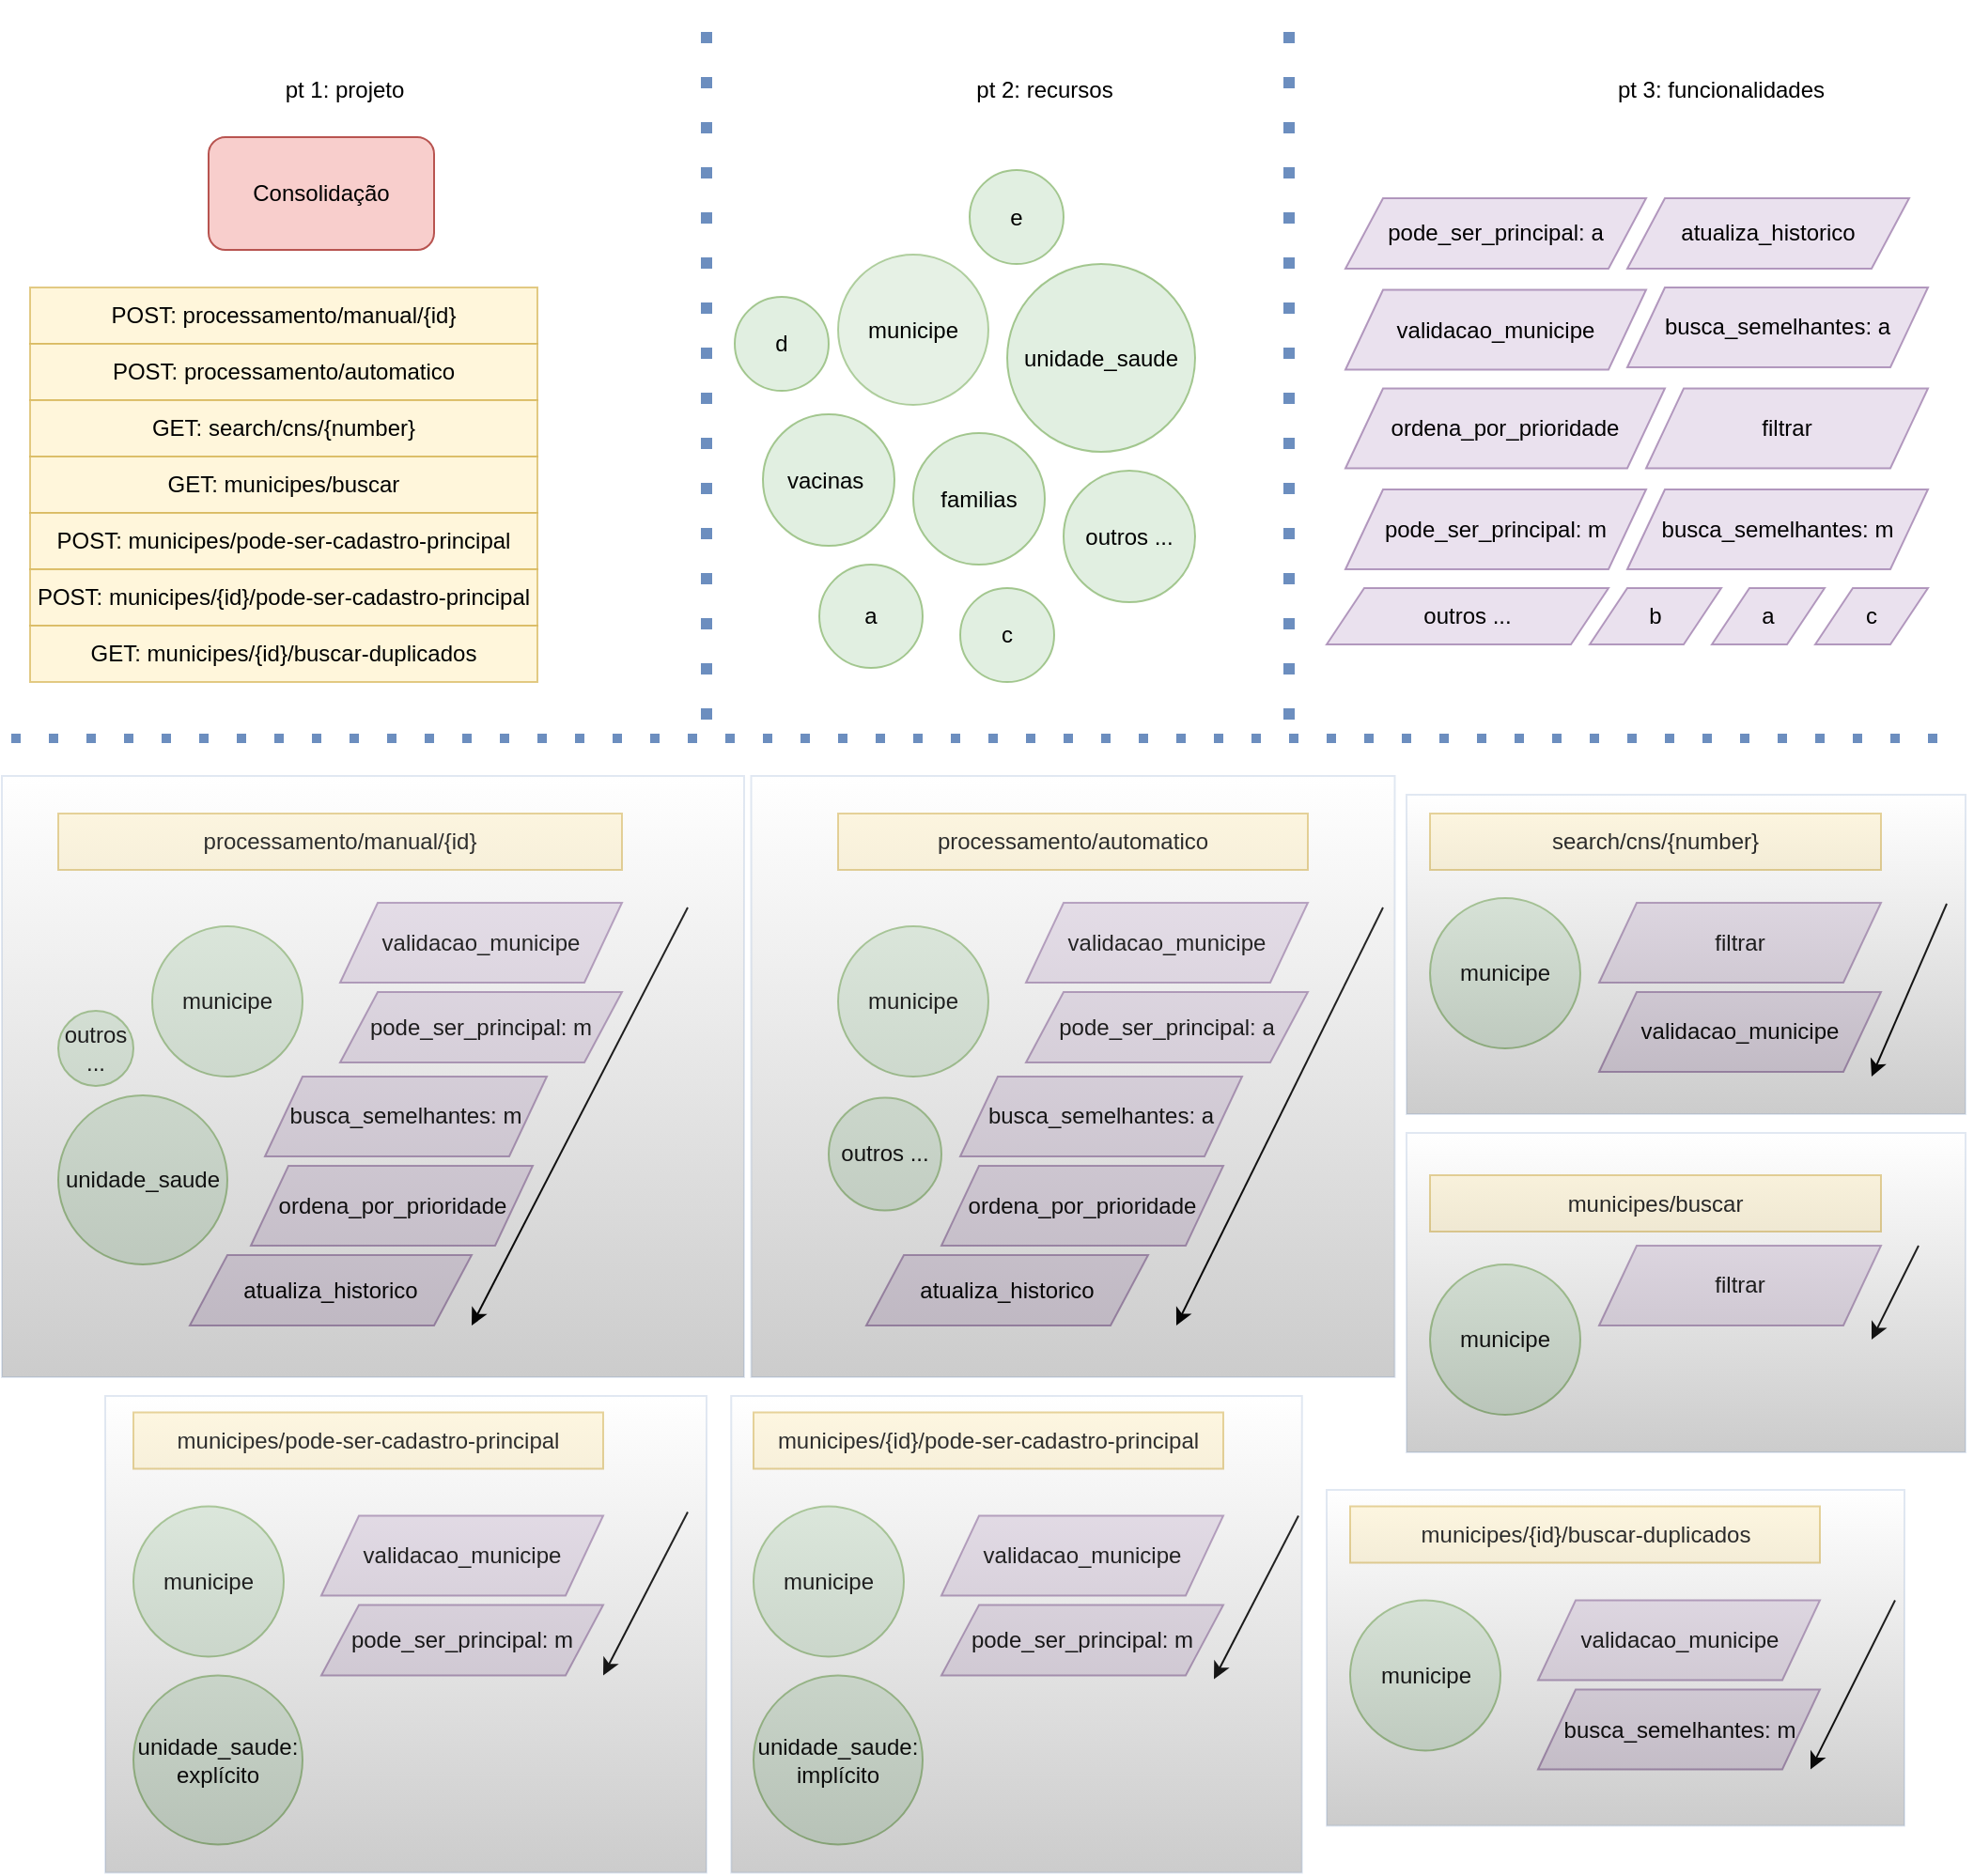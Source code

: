 <mxfile version="21.2.9" type="google">
  <diagram name="Página-1" id="2PelOUKAJDzZEyYdurG3">
    <mxGraphModel dx="2440" dy="907" grid="1" gridSize="10" guides="1" tooltips="1" connect="1" arrows="1" fold="1" page="1" pageScale="1" pageWidth="827" pageHeight="1169" math="0" shadow="0">
      <root>
        <mxCell id="0" />
        <mxCell id="1" parent="0" />
        <mxCell id="snibSf5VbSSz-1fi_0Mq-1" value="POST: processamento/manual/{id}" style="rounded=0;whiteSpace=wrap;html=1;fillColor=#fff2cc;strokeColor=#d6b656;opacity=70;" vertex="1" parent="1">
          <mxGeometry x="50" y="180" width="270" height="30" as="geometry" />
        </mxCell>
        <mxCell id="snibSf5VbSSz-1fi_0Mq-2" value="POST: processamento/automatico" style="rounded=0;whiteSpace=wrap;html=1;fillColor=#fff2cc;strokeColor=#d6b656;opacity=70;" vertex="1" parent="1">
          <mxGeometry x="50" y="210" width="270" height="30" as="geometry" />
        </mxCell>
        <mxCell id="snibSf5VbSSz-1fi_0Mq-3" value="GET: search/cns/{number}" style="rounded=0;whiteSpace=wrap;html=1;fillColor=#fff2cc;strokeColor=#d6b656;opacity=70;" vertex="1" parent="1">
          <mxGeometry x="50" y="240" width="270" height="30" as="geometry" />
        </mxCell>
        <mxCell id="snibSf5VbSSz-1fi_0Mq-4" value="GET: municipes/buscar" style="rounded=0;whiteSpace=wrap;html=1;fillColor=#fff2cc;strokeColor=#d6b656;opacity=70;" vertex="1" parent="1">
          <mxGeometry x="50" y="270" width="270" height="30" as="geometry" />
        </mxCell>
        <mxCell id="snibSf5VbSSz-1fi_0Mq-5" value="POST: municipes/pode-ser-cadastro-principal" style="rounded=0;whiteSpace=wrap;html=1;fillColor=#fff2cc;strokeColor=#d6b656;opacity=70;" vertex="1" parent="1">
          <mxGeometry x="50" y="300" width="270" height="30" as="geometry" />
        </mxCell>
        <mxCell id="snibSf5VbSSz-1fi_0Mq-6" value="POST: municipes/{id}/pode-ser-cadastro-principal" style="rounded=0;whiteSpace=wrap;html=1;fillColor=#fff2cc;strokeColor=#d6b656;opacity=70;" vertex="1" parent="1">
          <mxGeometry x="50" y="330" width="270" height="30" as="geometry" />
        </mxCell>
        <mxCell id="snibSf5VbSSz-1fi_0Mq-7" value="GET: municipes/{id}/buscar-duplicados" style="rounded=0;whiteSpace=wrap;html=1;fillColor=#fff2cc;strokeColor=#d6b656;opacity=70;" vertex="1" parent="1">
          <mxGeometry x="50" y="360" width="270" height="30" as="geometry" />
        </mxCell>
        <mxCell id="snibSf5VbSSz-1fi_0Mq-8" value="Consolidação" style="rounded=1;whiteSpace=wrap;html=1;fillColor=#f8cecc;strokeColor=#b85450;" vertex="1" parent="1">
          <mxGeometry x="145" y="100" width="120" height="60" as="geometry" />
        </mxCell>
        <mxCell id="snibSf5VbSSz-1fi_0Mq-11" value="pt 1: projeto" style="text;html=1;strokeColor=none;fillColor=none;align=center;verticalAlign=middle;whiteSpace=wrap;rounded=0;" vertex="1" parent="1">
          <mxGeometry x="175" y="60" width="85" height="30" as="geometry" />
        </mxCell>
        <mxCell id="snibSf5VbSSz-1fi_0Mq-12" value="" style="endArrow=none;dashed=1;html=1;dashPattern=1 3;strokeWidth=6;rounded=0;fillColor=#dae8fc;strokeColor=#6c8ebf;" edge="1" parent="1">
          <mxGeometry width="50" height="50" relative="1" as="geometry">
            <mxPoint x="410" y="410" as="sourcePoint" />
            <mxPoint x="410" y="30" as="targetPoint" />
          </mxGeometry>
        </mxCell>
        <mxCell id="snibSf5VbSSz-1fi_0Mq-13" value="municipe" style="ellipse;whiteSpace=wrap;html=1;aspect=fixed;fillColor=#d5e8d4;strokeColor=#82b366;opacity=60;" vertex="1" parent="1">
          <mxGeometry x="480" y="162.5" width="80" height="80" as="geometry" />
        </mxCell>
        <mxCell id="snibSf5VbSSz-1fi_0Mq-14" value="unidade_saude" style="ellipse;whiteSpace=wrap;html=1;aspect=fixed;fillColor=#d5e8d4;strokeColor=#82b366;opacity=70;" vertex="1" parent="1">
          <mxGeometry x="570" y="167.5" width="100" height="100" as="geometry" />
        </mxCell>
        <mxCell id="snibSf5VbSSz-1fi_0Mq-15" value="familias" style="ellipse;whiteSpace=wrap;html=1;aspect=fixed;fillColor=#d5e8d4;strokeColor=#82b366;opacity=70;" vertex="1" parent="1">
          <mxGeometry x="520" y="257.5" width="70" height="70" as="geometry" />
        </mxCell>
        <mxCell id="snibSf5VbSSz-1fi_0Mq-16" value="outros ..." style="ellipse;whiteSpace=wrap;html=1;aspect=fixed;fillColor=#d5e8d4;strokeColor=#82b366;opacity=70;" vertex="1" parent="1">
          <mxGeometry x="600" y="277.5" width="70" height="70" as="geometry" />
        </mxCell>
        <mxCell id="snibSf5VbSSz-1fi_0Mq-17" value="vacinas&amp;nbsp;" style="ellipse;whiteSpace=wrap;html=1;aspect=fixed;fillColor=#d5e8d4;strokeColor=#82b366;opacity=70;" vertex="1" parent="1">
          <mxGeometry x="440" y="247.5" width="70" height="70" as="geometry" />
        </mxCell>
        <mxCell id="snibSf5VbSSz-1fi_0Mq-18" value="pt 2: recursos" style="text;html=1;strokeColor=none;fillColor=none;align=center;verticalAlign=middle;whiteSpace=wrap;rounded=0;" vertex="1" parent="1">
          <mxGeometry x="550" y="60" width="80" height="30" as="geometry" />
        </mxCell>
        <mxCell id="snibSf5VbSSz-1fi_0Mq-19" value="" style="endArrow=none;dashed=1;html=1;dashPattern=1 3;strokeWidth=6;rounded=0;fillColor=#dae8fc;strokeColor=#6c8ebf;" edge="1" parent="1">
          <mxGeometry width="50" height="50" relative="1" as="geometry">
            <mxPoint x="720" y="410" as="sourcePoint" />
            <mxPoint x="720" y="30" as="targetPoint" />
          </mxGeometry>
        </mxCell>
        <mxCell id="snibSf5VbSSz-1fi_0Mq-23" value="pode_ser_principal: a" style="shape=parallelogram;perimeter=parallelogramPerimeter;whiteSpace=wrap;html=1;fixedSize=1;fillColor=#e1d5e7;strokeColor=#9673a6;opacity=70;" vertex="1" parent="1">
          <mxGeometry x="750" y="132.5" width="160" height="37.5" as="geometry" />
        </mxCell>
        <mxCell id="snibSf5VbSSz-1fi_0Mq-24" value="validacao_municipe" style="shape=parallelogram;perimeter=parallelogramPerimeter;whiteSpace=wrap;html=1;fixedSize=1;fillColor=#e1d5e7;strokeColor=#9673a6;opacity=70;" vertex="1" parent="1">
          <mxGeometry x="750" y="181.25" width="160" height="42.5" as="geometry" />
        </mxCell>
        <mxCell id="snibSf5VbSSz-1fi_0Mq-25" value="atualiza_historico" style="shape=parallelogram;perimeter=parallelogramPerimeter;whiteSpace=wrap;html=1;fixedSize=1;fillColor=#e1d5e7;strokeColor=#9673a6;opacity=70;" vertex="1" parent="1">
          <mxGeometry x="900" y="132.5" width="150" height="37.5" as="geometry" />
        </mxCell>
        <mxCell id="snibSf5VbSSz-1fi_0Mq-26" value="busca_semelhantes: a" style="shape=parallelogram;perimeter=parallelogramPerimeter;whiteSpace=wrap;html=1;fixedSize=1;fillColor=#e1d5e7;strokeColor=#9673a6;opacity=70;" vertex="1" parent="1">
          <mxGeometry x="900" y="180" width="160" height="42.5" as="geometry" />
        </mxCell>
        <mxCell id="snibSf5VbSSz-1fi_0Mq-27" value="ordena_por_prioridade" style="shape=parallelogram;perimeter=parallelogramPerimeter;whiteSpace=wrap;html=1;fixedSize=1;fillColor=#e1d5e7;strokeColor=#9673a6;opacity=70;" vertex="1" parent="1">
          <mxGeometry x="750" y="233.75" width="170" height="42.5" as="geometry" />
        </mxCell>
        <mxCell id="snibSf5VbSSz-1fi_0Mq-28" value="filtrar" style="shape=parallelogram;perimeter=parallelogramPerimeter;whiteSpace=wrap;html=1;fixedSize=1;fillColor=#e1d5e7;strokeColor=#9673a6;opacity=70;" vertex="1" parent="1">
          <mxGeometry x="910" y="233.75" width="150" height="42.5" as="geometry" />
        </mxCell>
        <mxCell id="snibSf5VbSSz-1fi_0Mq-29" value="pt 3: funcionalidades" style="text;html=1;strokeColor=none;fillColor=none;align=center;verticalAlign=middle;whiteSpace=wrap;rounded=0;" vertex="1" parent="1">
          <mxGeometry x="890" y="60" width="120" height="30" as="geometry" />
        </mxCell>
        <mxCell id="snibSf5VbSSz-1fi_0Mq-30" value="pode_ser_principal: m" style="shape=parallelogram;perimeter=parallelogramPerimeter;whiteSpace=wrap;html=1;fixedSize=1;fillColor=#e1d5e7;strokeColor=#9673a6;opacity=70;" vertex="1" parent="1">
          <mxGeometry x="750" y="287.5" width="160" height="42.5" as="geometry" />
        </mxCell>
        <mxCell id="snibSf5VbSSz-1fi_0Mq-31" value="busca_semelhantes: m" style="shape=parallelogram;perimeter=parallelogramPerimeter;whiteSpace=wrap;html=1;fixedSize=1;fillColor=#e1d5e7;strokeColor=#9673a6;opacity=70;" vertex="1" parent="1">
          <mxGeometry x="900" y="287.5" width="160" height="42.5" as="geometry" />
        </mxCell>
        <mxCell id="snibSf5VbSSz-1fi_0Mq-32" value="" style="endArrow=none;dashed=1;html=1;dashPattern=1 3;strokeWidth=5;rounded=0;fillColor=#dae8fc;strokeColor=#6c8ebf;" edge="1" parent="1">
          <mxGeometry width="50" height="50" relative="1" as="geometry">
            <mxPoint x="40" y="420" as="sourcePoint" />
            <mxPoint x="1080" y="420" as="targetPoint" />
          </mxGeometry>
        </mxCell>
        <mxCell id="snibSf5VbSSz-1fi_0Mq-33" value="processamento/manual/{id}" style="rounded=0;whiteSpace=wrap;html=1;fillColor=#fff2cc;strokeColor=#d6b656;opacity=70;" vertex="1" parent="1">
          <mxGeometry x="65" y="460" width="300" height="30" as="geometry" />
        </mxCell>
        <mxCell id="snibSf5VbSSz-1fi_0Mq-34" value="municipe" style="ellipse;whiteSpace=wrap;html=1;aspect=fixed;fillColor=#d5e8d4;strokeColor=#82b366;opacity=70;" vertex="1" parent="1">
          <mxGeometry x="115" y="520" width="80" height="80" as="geometry" />
        </mxCell>
        <mxCell id="snibSf5VbSSz-1fi_0Mq-35" value="pode_ser_principal: m" style="shape=parallelogram;perimeter=parallelogramPerimeter;whiteSpace=wrap;html=1;fixedSize=1;fillColor=#e1d5e7;strokeColor=#9673a6;opacity=70;" vertex="1" parent="1">
          <mxGeometry x="215" y="555" width="150" height="37.5" as="geometry" />
        </mxCell>
        <mxCell id="snibSf5VbSSz-1fi_0Mq-36" value="validacao_municipe" style="shape=parallelogram;perimeter=parallelogramPerimeter;whiteSpace=wrap;html=1;fixedSize=1;fillColor=#e1d5e7;strokeColor=#9673a6;opacity=70;" vertex="1" parent="1">
          <mxGeometry x="215" y="507.5" width="150" height="42.5" as="geometry" />
        </mxCell>
        <mxCell id="snibSf5VbSSz-1fi_0Mq-37" value="busca_semelhantes: m" style="shape=parallelogram;perimeter=parallelogramPerimeter;whiteSpace=wrap;html=1;fixedSize=1;fillColor=#e1d5e7;strokeColor=#9673a6;opacity=70;" vertex="1" parent="1">
          <mxGeometry x="175" y="600" width="150" height="42.5" as="geometry" />
        </mxCell>
        <mxCell id="snibSf5VbSSz-1fi_0Mq-40" value="ordena_por_prioridade" style="shape=parallelogram;perimeter=parallelogramPerimeter;whiteSpace=wrap;html=1;fixedSize=1;fillColor=#e1d5e7;strokeColor=#9673a6;opacity=70;" vertex="1" parent="1">
          <mxGeometry x="167.5" y="647.5" width="150" height="42.5" as="geometry" />
        </mxCell>
        <mxCell id="snibSf5VbSSz-1fi_0Mq-41" value="processamento/automatico" style="rounded=0;whiteSpace=wrap;html=1;fillColor=#fff2cc;strokeColor=#d6b656;opacity=70;" vertex="1" parent="1">
          <mxGeometry x="480" y="460" width="250" height="30" as="geometry" />
        </mxCell>
        <mxCell id="snibSf5VbSSz-1fi_0Mq-42" value="municipe" style="ellipse;whiteSpace=wrap;html=1;aspect=fixed;fillColor=#d5e8d4;strokeColor=#82b366;opacity=70;" vertex="1" parent="1">
          <mxGeometry x="480" y="520" width="80" height="80" as="geometry" />
        </mxCell>
        <mxCell id="snibSf5VbSSz-1fi_0Mq-43" value="pode_ser_principal: a" style="shape=parallelogram;perimeter=parallelogramPerimeter;whiteSpace=wrap;html=1;fixedSize=1;fillColor=#e1d5e7;strokeColor=#9673a6;opacity=70;" vertex="1" parent="1">
          <mxGeometry x="580" y="555" width="150" height="37.5" as="geometry" />
        </mxCell>
        <mxCell id="snibSf5VbSSz-1fi_0Mq-44" value="validacao_municipe" style="shape=parallelogram;perimeter=parallelogramPerimeter;whiteSpace=wrap;html=1;fixedSize=1;fillColor=#e1d5e7;strokeColor=#9673a6;opacity=70;" vertex="1" parent="1">
          <mxGeometry x="580" y="507.5" width="150" height="42.5" as="geometry" />
        </mxCell>
        <mxCell id="snibSf5VbSSz-1fi_0Mq-45" value="busca_semelhantes: a" style="shape=parallelogram;perimeter=parallelogramPerimeter;whiteSpace=wrap;html=1;fixedSize=1;fillColor=#e1d5e7;strokeColor=#9673a6;opacity=70;" vertex="1" parent="1">
          <mxGeometry x="545" y="600" width="150" height="42.5" as="geometry" />
        </mxCell>
        <mxCell id="snibSf5VbSSz-1fi_0Mq-46" value="ordena_por_prioridade" style="shape=parallelogram;perimeter=parallelogramPerimeter;whiteSpace=wrap;html=1;fixedSize=1;fillColor=#e1d5e7;strokeColor=#9673a6;opacity=70;" vertex="1" parent="1">
          <mxGeometry x="535" y="647.5" width="150" height="42.5" as="geometry" />
        </mxCell>
        <mxCell id="snibSf5VbSSz-1fi_0Mq-47" value="atualiza_historico" style="shape=parallelogram;perimeter=parallelogramPerimeter;whiteSpace=wrap;html=1;fixedSize=1;fillColor=#e1d5e7;strokeColor=#9673a6;opacity=70;" vertex="1" parent="1">
          <mxGeometry x="135" y="695" width="150" height="37.5" as="geometry" />
        </mxCell>
        <mxCell id="snibSf5VbSSz-1fi_0Mq-48" value="unidade_saude" style="ellipse;whiteSpace=wrap;html=1;aspect=fixed;fillColor=#d5e8d4;strokeColor=#82b366;opacity=70;" vertex="1" parent="1">
          <mxGeometry x="65" y="610" width="90" height="90" as="geometry" />
        </mxCell>
        <mxCell id="snibSf5VbSSz-1fi_0Mq-49" value="atualiza_historico" style="shape=parallelogram;perimeter=parallelogramPerimeter;whiteSpace=wrap;html=1;fixedSize=1;fillColor=#e1d5e7;strokeColor=#9673a6;opacity=70;" vertex="1" parent="1">
          <mxGeometry x="495" y="695" width="150" height="37.5" as="geometry" />
        </mxCell>
        <mxCell id="snibSf5VbSSz-1fi_0Mq-50" value="outros ..." style="ellipse;whiteSpace=wrap;html=1;aspect=fixed;fillColor=#d5e8d4;strokeColor=#82b366;opacity=70;" vertex="1" parent="1">
          <mxGeometry x="65" y="565" width="40" height="40" as="geometry" />
        </mxCell>
        <mxCell id="snibSf5VbSSz-1fi_0Mq-51" value="outros ..." style="ellipse;whiteSpace=wrap;html=1;aspect=fixed;fillColor=#d5e8d4;strokeColor=#82b366;opacity=70;" vertex="1" parent="1">
          <mxGeometry x="475" y="611.25" width="60" height="60" as="geometry" />
        </mxCell>
        <mxCell id="snibSf5VbSSz-1fi_0Mq-52" value="search/cns/{number}" style="rounded=0;whiteSpace=wrap;html=1;fillColor=#fff2cc;strokeColor=#d6b656;opacity=70;" vertex="1" parent="1">
          <mxGeometry x="795" y="460" width="240" height="30" as="geometry" />
        </mxCell>
        <mxCell id="snibSf5VbSSz-1fi_0Mq-54" value="filtrar" style="shape=parallelogram;perimeter=parallelogramPerimeter;whiteSpace=wrap;html=1;fixedSize=1;fillColor=#e1d5e7;strokeColor=#9673a6;opacity=70;" vertex="1" parent="1">
          <mxGeometry x="885" y="507.5" width="150" height="42.5" as="geometry" />
        </mxCell>
        <mxCell id="snibSf5VbSSz-1fi_0Mq-55" value="municipe" style="ellipse;whiteSpace=wrap;html=1;aspect=fixed;fillColor=#d5e8d4;strokeColor=#82b366;opacity=70;" vertex="1" parent="1">
          <mxGeometry x="795" y="505" width="80" height="80" as="geometry" />
        </mxCell>
        <mxCell id="snibSf5VbSSz-1fi_0Mq-56" value="municipes/buscar" style="rounded=0;whiteSpace=wrap;html=1;fillColor=#fff2cc;strokeColor=#d6b656;opacity=70;" vertex="1" parent="1">
          <mxGeometry x="795" y="652.5" width="240" height="30" as="geometry" />
        </mxCell>
        <mxCell id="snibSf5VbSSz-1fi_0Mq-57" value="municipe" style="ellipse;whiteSpace=wrap;html=1;aspect=fixed;fillColor=#d5e8d4;strokeColor=#82b366;opacity=70;" vertex="1" parent="1">
          <mxGeometry x="795" y="700" width="80" height="80" as="geometry" />
        </mxCell>
        <mxCell id="snibSf5VbSSz-1fi_0Mq-58" value="filtrar" style="shape=parallelogram;perimeter=parallelogramPerimeter;whiteSpace=wrap;html=1;fixedSize=1;fillColor=#e1d5e7;strokeColor=#9673a6;opacity=70;" vertex="1" parent="1">
          <mxGeometry x="885" y="690" width="150" height="42.5" as="geometry" />
        </mxCell>
        <mxCell id="snibSf5VbSSz-1fi_0Mq-60" value="municipes/pode-ser-cadastro-principal" style="rounded=0;whiteSpace=wrap;html=1;fillColor=#fff2cc;strokeColor=#d6b656;opacity=70;" vertex="1" parent="1">
          <mxGeometry x="105" y="778.75" width="250" height="30" as="geometry" />
        </mxCell>
        <mxCell id="snibSf5VbSSz-1fi_0Mq-61" value="municipe" style="ellipse;whiteSpace=wrap;html=1;aspect=fixed;fillColor=#d5e8d4;strokeColor=#82b366;opacity=70;" vertex="1" parent="1">
          <mxGeometry x="105" y="828.75" width="80" height="80" as="geometry" />
        </mxCell>
        <mxCell id="snibSf5VbSSz-1fi_0Mq-62" value="unidade_saude: explícito" style="ellipse;whiteSpace=wrap;html=1;aspect=fixed;fillColor=#d5e8d4;strokeColor=#82b366;opacity=70;" vertex="1" parent="1">
          <mxGeometry x="105" y="918.75" width="90" height="90" as="geometry" />
        </mxCell>
        <mxCell id="snibSf5VbSSz-1fi_0Mq-63" value="pode_ser_principal: m" style="shape=parallelogram;perimeter=parallelogramPerimeter;whiteSpace=wrap;html=1;fixedSize=1;fillColor=#e1d5e7;strokeColor=#9673a6;opacity=70;" vertex="1" parent="1">
          <mxGeometry x="205" y="881.25" width="150" height="37.5" as="geometry" />
        </mxCell>
        <mxCell id="snibSf5VbSSz-1fi_0Mq-64" value="validacao_municipe" style="shape=parallelogram;perimeter=parallelogramPerimeter;whiteSpace=wrap;html=1;fixedSize=1;fillColor=#e1d5e7;strokeColor=#9673a6;opacity=70;" vertex="1" parent="1">
          <mxGeometry x="205" y="833.75" width="150" height="42.5" as="geometry" />
        </mxCell>
        <mxCell id="snibSf5VbSSz-1fi_0Mq-66" value="municipes/{id}/pode-ser-cadastro-principal" style="rounded=0;whiteSpace=wrap;html=1;fillColor=#fff2cc;strokeColor=#d6b656;opacity=70;" vertex="1" parent="1">
          <mxGeometry x="435" y="778.75" width="250" height="30" as="geometry" />
        </mxCell>
        <mxCell id="snibSf5VbSSz-1fi_0Mq-67" value="municipe" style="ellipse;whiteSpace=wrap;html=1;aspect=fixed;fillColor=#d5e8d4;strokeColor=#82b366;opacity=70;" vertex="1" parent="1">
          <mxGeometry x="435" y="828.75" width="80" height="80" as="geometry" />
        </mxCell>
        <mxCell id="snibSf5VbSSz-1fi_0Mq-68" value="unidade_saude: implícito" style="ellipse;whiteSpace=wrap;html=1;aspect=fixed;fillColor=#d5e8d4;strokeColor=#82b366;opacity=70;" vertex="1" parent="1">
          <mxGeometry x="435" y="918.75" width="90" height="90" as="geometry" />
        </mxCell>
        <mxCell id="snibSf5VbSSz-1fi_0Mq-69" value="pode_ser_principal: m" style="shape=parallelogram;perimeter=parallelogramPerimeter;whiteSpace=wrap;html=1;fixedSize=1;fillColor=#e1d5e7;strokeColor=#9673a6;opacity=70;" vertex="1" parent="1">
          <mxGeometry x="535" y="881.25" width="150" height="37.5" as="geometry" />
        </mxCell>
        <mxCell id="snibSf5VbSSz-1fi_0Mq-70" value="validacao_municipe" style="shape=parallelogram;perimeter=parallelogramPerimeter;whiteSpace=wrap;html=1;fixedSize=1;fillColor=#e1d5e7;strokeColor=#9673a6;opacity=70;" vertex="1" parent="1">
          <mxGeometry x="535" y="833.75" width="150" height="42.5" as="geometry" />
        </mxCell>
        <mxCell id="snibSf5VbSSz-1fi_0Mq-71" value="municipes/{id}/buscar-duplicados" style="rounded=0;whiteSpace=wrap;html=1;fillColor=#fff2cc;strokeColor=#d6b656;opacity=70;" vertex="1" parent="1">
          <mxGeometry x="752.5" y="828.75" width="250" height="30" as="geometry" />
        </mxCell>
        <mxCell id="snibSf5VbSSz-1fi_0Mq-72" value="municipe" style="ellipse;whiteSpace=wrap;html=1;aspect=fixed;fillColor=#d5e8d4;strokeColor=#82b366;opacity=70;" vertex="1" parent="1">
          <mxGeometry x="752.5" y="878.75" width="80" height="80" as="geometry" />
        </mxCell>
        <mxCell id="snibSf5VbSSz-1fi_0Mq-73" value="busca_semelhantes: m" style="shape=parallelogram;perimeter=parallelogramPerimeter;whiteSpace=wrap;html=1;fixedSize=1;fillColor=#e1d5e7;strokeColor=#9673a6;opacity=70;" vertex="1" parent="1">
          <mxGeometry x="852.5" y="926.25" width="150" height="42.5" as="geometry" />
        </mxCell>
        <mxCell id="snibSf5VbSSz-1fi_0Mq-74" value="validacao_municipe" style="shape=parallelogram;perimeter=parallelogramPerimeter;whiteSpace=wrap;html=1;fixedSize=1;fillColor=#e1d5e7;strokeColor=#9673a6;opacity=70;" vertex="1" parent="1">
          <mxGeometry x="885" y="555" width="150" height="42.5" as="geometry" />
        </mxCell>
        <mxCell id="snibSf5VbSSz-1fi_0Mq-75" value="validacao_municipe" style="shape=parallelogram;perimeter=parallelogramPerimeter;whiteSpace=wrap;html=1;fixedSize=1;fillColor=#e1d5e7;strokeColor=#9673a6;opacity=70;" vertex="1" parent="1">
          <mxGeometry x="852.5" y="878.75" width="150" height="42.5" as="geometry" />
        </mxCell>
        <mxCell id="snibSf5VbSSz-1fi_0Mq-76" value="e" style="ellipse;whiteSpace=wrap;html=1;aspect=fixed;fillColor=#d5e8d4;strokeColor=#82b366;opacity=70;" vertex="1" parent="1">
          <mxGeometry x="550" y="117.5" width="50" height="50" as="geometry" />
        </mxCell>
        <mxCell id="snibSf5VbSSz-1fi_0Mq-77" value="d" style="ellipse;whiteSpace=wrap;html=1;aspect=fixed;fillColor=#d5e8d4;strokeColor=#82b366;opacity=70;" vertex="1" parent="1">
          <mxGeometry x="425" y="185" width="50" height="50" as="geometry" />
        </mxCell>
        <mxCell id="snibSf5VbSSz-1fi_0Mq-78" value="c" style="ellipse;whiteSpace=wrap;html=1;aspect=fixed;fillColor=#d5e8d4;strokeColor=#82b366;opacity=70;" vertex="1" parent="1">
          <mxGeometry x="545" y="340" width="50" height="50" as="geometry" />
        </mxCell>
        <mxCell id="snibSf5VbSSz-1fi_0Mq-79" value="a" style="ellipse;whiteSpace=wrap;html=1;aspect=fixed;fillColor=#d5e8d4;strokeColor=#82b366;opacity=70;" vertex="1" parent="1">
          <mxGeometry x="470" y="327.5" width="55" height="55" as="geometry" />
        </mxCell>
        <mxCell id="snibSf5VbSSz-1fi_0Mq-81" value="outros ..." style="shape=parallelogram;perimeter=parallelogramPerimeter;whiteSpace=wrap;html=1;fixedSize=1;fillColor=#e1d5e7;strokeColor=#9673a6;opacity=70;" vertex="1" parent="1">
          <mxGeometry x="740" y="340" width="150" height="30" as="geometry" />
        </mxCell>
        <mxCell id="snibSf5VbSSz-1fi_0Mq-82" value="" style="endArrow=classic;html=1;rounded=0;" edge="1" parent="1">
          <mxGeometry width="50" height="50" relative="1" as="geometry">
            <mxPoint x="400" y="510" as="sourcePoint" />
            <mxPoint x="285" y="732.5" as="targetPoint" />
          </mxGeometry>
        </mxCell>
        <mxCell id="snibSf5VbSSz-1fi_0Mq-83" value="" style="endArrow=classic;html=1;rounded=0;" edge="1" parent="1">
          <mxGeometry width="50" height="50" relative="1" as="geometry">
            <mxPoint x="770" y="510" as="sourcePoint" />
            <mxPoint x="660" y="732.5" as="targetPoint" />
          </mxGeometry>
        </mxCell>
        <mxCell id="snibSf5VbSSz-1fi_0Mq-84" value="" style="endArrow=classic;html=1;rounded=0;" edge="1" parent="1">
          <mxGeometry width="50" height="50" relative="1" as="geometry">
            <mxPoint x="1070" y="508" as="sourcePoint" />
            <mxPoint x="1030" y="600" as="targetPoint" />
          </mxGeometry>
        </mxCell>
        <mxCell id="snibSf5VbSSz-1fi_0Mq-85" value="" style="endArrow=classic;html=1;rounded=0;" edge="1" parent="1">
          <mxGeometry width="50" height="50" relative="1" as="geometry">
            <mxPoint x="1055" y="690" as="sourcePoint" />
            <mxPoint x="1030" y="740" as="targetPoint" />
          </mxGeometry>
        </mxCell>
        <mxCell id="snibSf5VbSSz-1fi_0Mq-86" value="" style="endArrow=classic;html=1;rounded=0;" edge="1" parent="1">
          <mxGeometry width="50" height="50" relative="1" as="geometry">
            <mxPoint x="400" y="831.75" as="sourcePoint" />
            <mxPoint x="355" y="918.75" as="targetPoint" />
          </mxGeometry>
        </mxCell>
        <mxCell id="snibSf5VbSSz-1fi_0Mq-88" value="" style="endArrow=classic;html=1;rounded=0;" edge="1" parent="1">
          <mxGeometry width="50" height="50" relative="1" as="geometry">
            <mxPoint x="725" y="833.75" as="sourcePoint" />
            <mxPoint x="680" y="920.75" as="targetPoint" />
          </mxGeometry>
        </mxCell>
        <mxCell id="snibSf5VbSSz-1fi_0Mq-89" value="" style="endArrow=classic;html=1;rounded=0;" edge="1" parent="1">
          <mxGeometry width="50" height="50" relative="1" as="geometry">
            <mxPoint x="1042.5" y="878.75" as="sourcePoint" />
            <mxPoint x="997.5" y="968.75" as="targetPoint" />
          </mxGeometry>
        </mxCell>
        <mxCell id="snibSf5VbSSz-1fi_0Mq-90" value="" style="rounded=0;whiteSpace=wrap;html=1;opacity=20;fillColor=default;strokeColor=#6c8ebf;gradientColor=default;" vertex="1" parent="1">
          <mxGeometry x="35" y="440" width="395" height="320" as="geometry" />
        </mxCell>
        <mxCell id="snibSf5VbSSz-1fi_0Mq-91" value="" style="rounded=0;whiteSpace=wrap;html=1;opacity=20;fillColor=default;strokeColor=#6c8ebf;gradientColor=default;" vertex="1" parent="1">
          <mxGeometry x="433.75" y="440" width="342.5" height="320" as="geometry" />
        </mxCell>
        <mxCell id="snibSf5VbSSz-1fi_0Mq-92" value="" style="rounded=0;whiteSpace=wrap;html=1;opacity=20;fillColor=default;strokeColor=#6c8ebf;gradientColor=default;" vertex="1" parent="1">
          <mxGeometry x="782.5" y="450" width="297.5" height="170" as="geometry" />
        </mxCell>
        <mxCell id="snibSf5VbSSz-1fi_0Mq-93" value="" style="rounded=0;whiteSpace=wrap;html=1;opacity=20;fillColor=default;strokeColor=#6c8ebf;gradientColor=default;" vertex="1" parent="1">
          <mxGeometry x="782.5" y="630" width="297.5" height="170" as="geometry" />
        </mxCell>
        <mxCell id="snibSf5VbSSz-1fi_0Mq-94" value="" style="rounded=0;whiteSpace=wrap;html=1;opacity=20;fillColor=default;strokeColor=#6c8ebf;gradientColor=default;" vertex="1" parent="1">
          <mxGeometry x="740" y="820" width="307.5" height="178.75" as="geometry" />
        </mxCell>
        <mxCell id="snibSf5VbSSz-1fi_0Mq-95" value="" style="rounded=0;whiteSpace=wrap;html=1;opacity=20;fillColor=default;strokeColor=#6c8ebf;gradientColor=default;" vertex="1" parent="1">
          <mxGeometry x="423.13" y="770" width="303.75" height="253.75" as="geometry" />
        </mxCell>
        <mxCell id="snibSf5VbSSz-1fi_0Mq-96" value="" style="rounded=0;whiteSpace=wrap;html=1;opacity=20;fillColor=default;strokeColor=#6c8ebf;gradientColor=default;" vertex="1" parent="1">
          <mxGeometry x="90" y="770" width="320" height="253.75" as="geometry" />
        </mxCell>
        <mxCell id="snibSf5VbSSz-1fi_0Mq-97" value="a" style="shape=parallelogram;perimeter=parallelogramPerimeter;whiteSpace=wrap;html=1;fixedSize=1;fillColor=#e1d5e7;strokeColor=#9673a6;opacity=70;" vertex="1" parent="1">
          <mxGeometry x="945" y="340" width="60" height="30" as="geometry" />
        </mxCell>
        <mxCell id="snibSf5VbSSz-1fi_0Mq-99" value="b" style="shape=parallelogram;perimeter=parallelogramPerimeter;whiteSpace=wrap;html=1;fixedSize=1;fillColor=#e1d5e7;strokeColor=#9673a6;opacity=70;" vertex="1" parent="1">
          <mxGeometry x="880" y="340" width="70" height="30" as="geometry" />
        </mxCell>
        <mxCell id="snibSf5VbSSz-1fi_0Mq-100" value="c" style="shape=parallelogram;perimeter=parallelogramPerimeter;whiteSpace=wrap;html=1;fixedSize=1;fillColor=#e1d5e7;strokeColor=#9673a6;opacity=70;" vertex="1" parent="1">
          <mxGeometry x="1000" y="340" width="60" height="30" as="geometry" />
        </mxCell>
      </root>
    </mxGraphModel>
  </diagram>
</mxfile>
